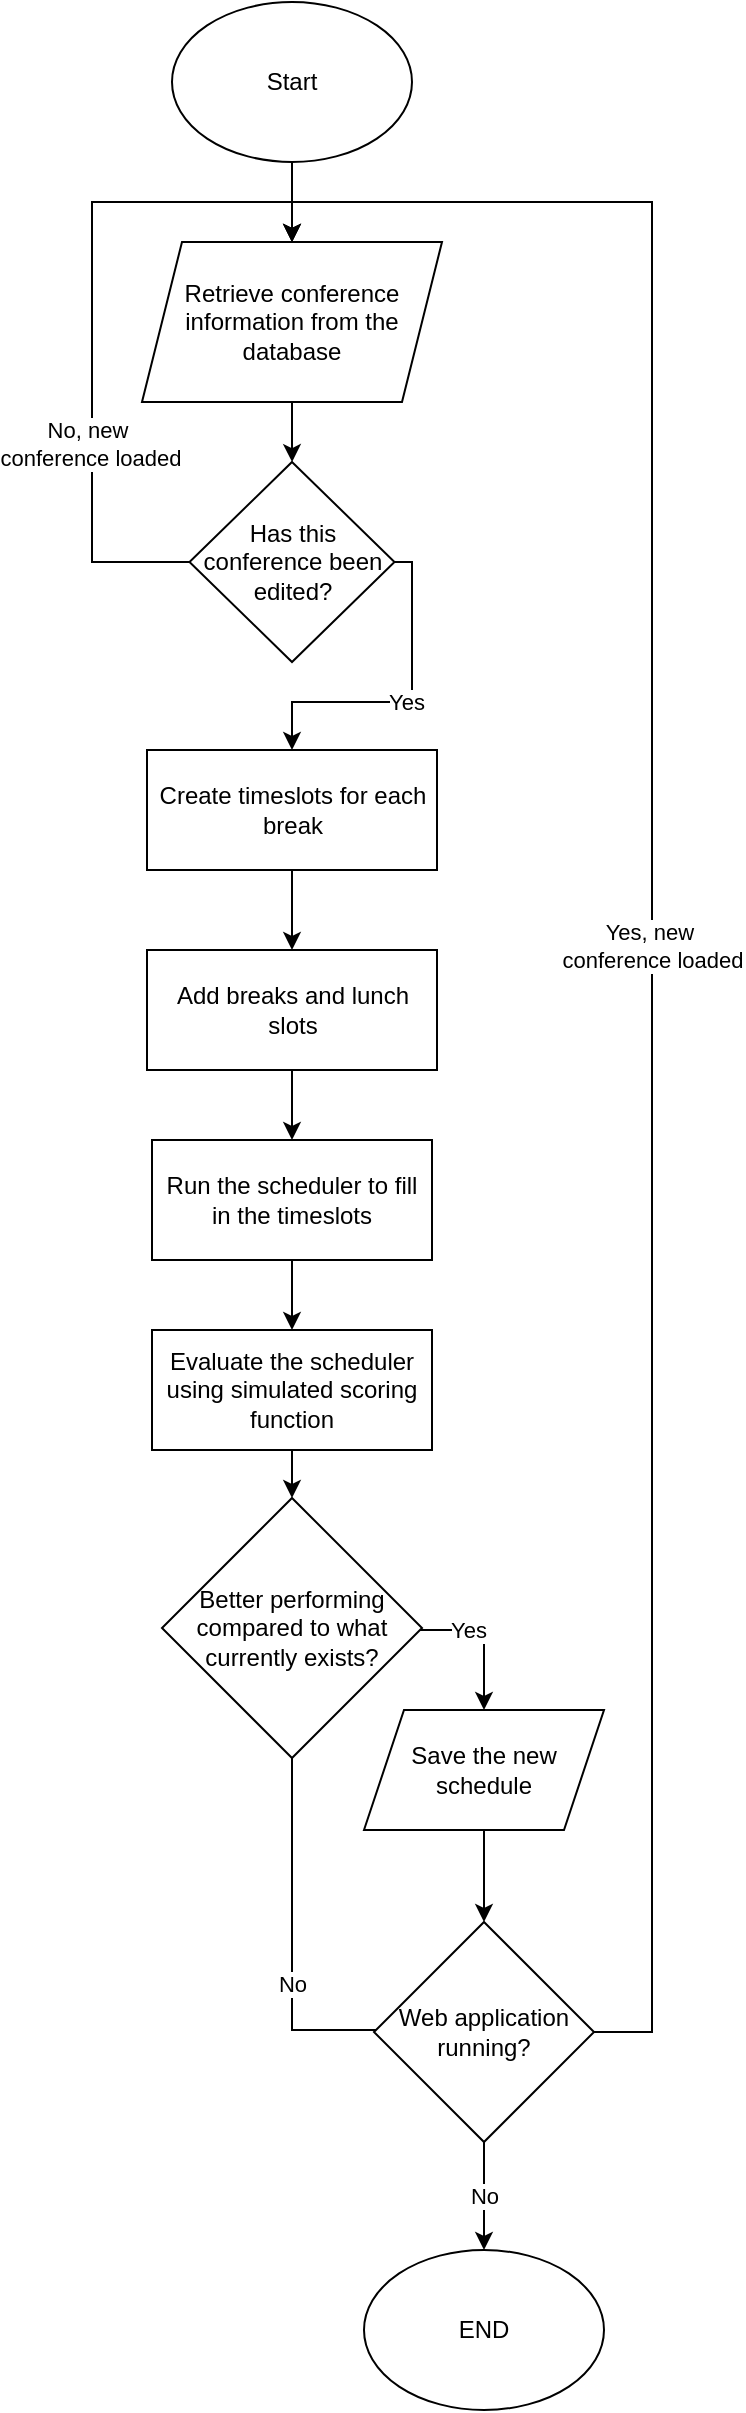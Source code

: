 <mxfile version="24.2.5" type="github">
  <diagram name="Page-1" id="L9EWdKngObACSbmYC5S1">
    <mxGraphModel dx="794" dy="446" grid="1" gridSize="10" guides="1" tooltips="1" connect="1" arrows="1" fold="1" page="1" pageScale="1" pageWidth="827" pageHeight="1169" math="0" shadow="0">
      <root>
        <mxCell id="0" />
        <mxCell id="1" parent="0" />
        <mxCell id="2SStMUthoinW3wqzKq2l-3" value="" style="edgeStyle=orthogonalEdgeStyle;rounded=0;orthogonalLoop=1;jettySize=auto;html=1;" parent="1" source="2SStMUthoinW3wqzKq2l-1" target="2SStMUthoinW3wqzKq2l-2" edge="1">
          <mxGeometry relative="1" as="geometry" />
        </mxCell>
        <mxCell id="2SStMUthoinW3wqzKq2l-1" value="Start" style="ellipse;whiteSpace=wrap;html=1;" parent="1" vertex="1">
          <mxGeometry x="100" y="120" width="120" height="80" as="geometry" />
        </mxCell>
        <mxCell id="CE9BjQxEwYpSyeIQVc04-2" value="" style="edgeStyle=orthogonalEdgeStyle;rounded=0;orthogonalLoop=1;jettySize=auto;html=1;" edge="1" parent="1" source="2SStMUthoinW3wqzKq2l-2" target="CE9BjQxEwYpSyeIQVc04-1">
          <mxGeometry relative="1" as="geometry" />
        </mxCell>
        <mxCell id="2SStMUthoinW3wqzKq2l-2" value="Retrieve conference information from the database" style="shape=parallelogram;perimeter=parallelogramPerimeter;whiteSpace=wrap;html=1;fixedSize=1;" parent="1" vertex="1">
          <mxGeometry x="85" y="240" width="150" height="80" as="geometry" />
        </mxCell>
        <mxCell id="2SStMUthoinW3wqzKq2l-8" value="" style="edgeStyle=orthogonalEdgeStyle;rounded=0;orthogonalLoop=1;jettySize=auto;html=1;" parent="1" source="2SStMUthoinW3wqzKq2l-4" target="2SStMUthoinW3wqzKq2l-7" edge="1">
          <mxGeometry relative="1" as="geometry" />
        </mxCell>
        <mxCell id="2SStMUthoinW3wqzKq2l-4" value="Create timeslots for each break" style="rounded=0;whiteSpace=wrap;html=1;" parent="1" vertex="1">
          <mxGeometry x="87.5" y="494" width="145" height="60" as="geometry" />
        </mxCell>
        <mxCell id="2SStMUthoinW3wqzKq2l-10" value="" style="edgeStyle=orthogonalEdgeStyle;rounded=0;orthogonalLoop=1;jettySize=auto;html=1;" parent="1" source="2SStMUthoinW3wqzKq2l-7" target="2SStMUthoinW3wqzKq2l-9" edge="1">
          <mxGeometry relative="1" as="geometry" />
        </mxCell>
        <mxCell id="2SStMUthoinW3wqzKq2l-7" value="Add breaks and lunch slots" style="rounded=0;whiteSpace=wrap;html=1;" parent="1" vertex="1">
          <mxGeometry x="87.5" y="594" width="145" height="60" as="geometry" />
        </mxCell>
        <mxCell id="2SStMUthoinW3wqzKq2l-14" value="" style="edgeStyle=orthogonalEdgeStyle;rounded=0;orthogonalLoop=1;jettySize=auto;html=1;" parent="1" source="2SStMUthoinW3wqzKq2l-9" target="2SStMUthoinW3wqzKq2l-12" edge="1">
          <mxGeometry relative="1" as="geometry" />
        </mxCell>
        <mxCell id="2SStMUthoinW3wqzKq2l-9" value="Run the scheduler to fill in the timeslots" style="rounded=0;whiteSpace=wrap;html=1;" parent="1" vertex="1">
          <mxGeometry x="90" y="689" width="140" height="60" as="geometry" />
        </mxCell>
        <mxCell id="2SStMUthoinW3wqzKq2l-16" value="" style="edgeStyle=orthogonalEdgeStyle;rounded=0;orthogonalLoop=1;jettySize=auto;html=1;" parent="1" source="2SStMUthoinW3wqzKq2l-12" target="2SStMUthoinW3wqzKq2l-15" edge="1">
          <mxGeometry relative="1" as="geometry" />
        </mxCell>
        <mxCell id="2SStMUthoinW3wqzKq2l-12" value="Evaluate the scheduler using simulated scoring function" style="rounded=0;whiteSpace=wrap;html=1;" parent="1" vertex="1">
          <mxGeometry x="90" y="784" width="140" height="60" as="geometry" />
        </mxCell>
        <mxCell id="2SStMUthoinW3wqzKq2l-19" style="edgeStyle=orthogonalEdgeStyle;rounded=0;orthogonalLoop=1;jettySize=auto;html=1;entryX=0.5;entryY=0;entryDx=0;entryDy=0;" parent="1" source="2SStMUthoinW3wqzKq2l-15" target="2SStMUthoinW3wqzKq2l-17" edge="1">
          <mxGeometry relative="1" as="geometry">
            <Array as="points">
              <mxPoint x="256" y="934" />
            </Array>
          </mxGeometry>
        </mxCell>
        <mxCell id="2SStMUthoinW3wqzKq2l-20" value="Yes" style="edgeLabel;html=1;align=center;verticalAlign=middle;resizable=0;points=[];" parent="2SStMUthoinW3wqzKq2l-19" vertex="1" connectable="0">
          <mxGeometry x="-0.354" relative="1" as="geometry">
            <mxPoint as="offset" />
          </mxGeometry>
        </mxCell>
        <mxCell id="2SStMUthoinW3wqzKq2l-24" value="No" style="edgeStyle=orthogonalEdgeStyle;rounded=0;orthogonalLoop=1;jettySize=auto;html=1;entryX=0;entryY=0.5;entryDx=0;entryDy=0;" parent="1" source="2SStMUthoinW3wqzKq2l-15" target="2SStMUthoinW3wqzKq2l-22" edge="1">
          <mxGeometry relative="1" as="geometry">
            <Array as="points">
              <mxPoint x="160" y="1134" />
              <mxPoint x="225" y="1134" />
            </Array>
          </mxGeometry>
        </mxCell>
        <mxCell id="2SStMUthoinW3wqzKq2l-15" value="Better performing compared to what currently exists?" style="rhombus;whiteSpace=wrap;html=1;" parent="1" vertex="1">
          <mxGeometry x="95" y="868" width="130" height="130" as="geometry" />
        </mxCell>
        <mxCell id="2SStMUthoinW3wqzKq2l-23" value="" style="edgeStyle=orthogonalEdgeStyle;rounded=0;orthogonalLoop=1;jettySize=auto;html=1;" parent="1" source="2SStMUthoinW3wqzKq2l-17" target="2SStMUthoinW3wqzKq2l-22" edge="1">
          <mxGeometry relative="1" as="geometry" />
        </mxCell>
        <mxCell id="2SStMUthoinW3wqzKq2l-17" value="Save the new schedule" style="shape=parallelogram;perimeter=parallelogramPerimeter;whiteSpace=wrap;html=1;fixedSize=1;" parent="1" vertex="1">
          <mxGeometry x="196" y="974" width="120" height="60" as="geometry" />
        </mxCell>
        <mxCell id="2SStMUthoinW3wqzKq2l-25" value="Yes, new&amp;nbsp;&lt;div&gt;conference loaded&lt;/div&gt;" style="edgeStyle=orthogonalEdgeStyle;rounded=0;orthogonalLoop=1;jettySize=auto;html=1;entryX=0.5;entryY=0;entryDx=0;entryDy=0;" parent="1" source="2SStMUthoinW3wqzKq2l-22" target="2SStMUthoinW3wqzKq2l-2" edge="1">
          <mxGeometry relative="1" as="geometry">
            <Array as="points">
              <mxPoint x="340" y="1135" />
              <mxPoint x="340" y="220" />
              <mxPoint x="160" y="220" />
            </Array>
            <mxPoint as="offset" />
          </mxGeometry>
        </mxCell>
        <mxCell id="2SStMUthoinW3wqzKq2l-27" value="No" style="edgeStyle=orthogonalEdgeStyle;rounded=0;orthogonalLoop=1;jettySize=auto;html=1;" parent="1" source="2SStMUthoinW3wqzKq2l-22" target="2SStMUthoinW3wqzKq2l-26" edge="1">
          <mxGeometry relative="1" as="geometry" />
        </mxCell>
        <mxCell id="2SStMUthoinW3wqzKq2l-22" value="Web application running?" style="rhombus;whiteSpace=wrap;html=1;" parent="1" vertex="1">
          <mxGeometry x="201" y="1080" width="110" height="110" as="geometry" />
        </mxCell>
        <mxCell id="2SStMUthoinW3wqzKq2l-26" value="END" style="ellipse;whiteSpace=wrap;html=1;" parent="1" vertex="1">
          <mxGeometry x="196" y="1244" width="120" height="80" as="geometry" />
        </mxCell>
        <mxCell id="CE9BjQxEwYpSyeIQVc04-8" value="Yes" style="edgeStyle=orthogonalEdgeStyle;rounded=0;orthogonalLoop=1;jettySize=auto;html=1;entryX=0.5;entryY=0;entryDx=0;entryDy=0;" edge="1" parent="1" source="CE9BjQxEwYpSyeIQVc04-1" target="2SStMUthoinW3wqzKq2l-4">
          <mxGeometry relative="1" as="geometry">
            <Array as="points">
              <mxPoint x="220" y="400" />
              <mxPoint x="220" y="470" />
              <mxPoint x="160" y="470" />
            </Array>
          </mxGeometry>
        </mxCell>
        <mxCell id="CE9BjQxEwYpSyeIQVc04-9" style="edgeStyle=orthogonalEdgeStyle;rounded=0;orthogonalLoop=1;jettySize=auto;html=1;entryX=0.5;entryY=0;entryDx=0;entryDy=0;" edge="1" parent="1" source="CE9BjQxEwYpSyeIQVc04-1" target="2SStMUthoinW3wqzKq2l-2">
          <mxGeometry relative="1" as="geometry">
            <mxPoint x="60" y="220" as="targetPoint" />
            <Array as="points">
              <mxPoint x="60" y="400" />
              <mxPoint x="60" y="220" />
              <mxPoint x="160" y="220" />
            </Array>
          </mxGeometry>
        </mxCell>
        <mxCell id="CE9BjQxEwYpSyeIQVc04-10" value="No, new&amp;nbsp;&lt;div&gt;conference loaded&lt;/div&gt;" style="edgeLabel;html=1;align=center;verticalAlign=middle;resizable=0;points=[];" vertex="1" connectable="0" parent="CE9BjQxEwYpSyeIQVc04-9">
          <mxGeometry x="-0.378" y="1" relative="1" as="geometry">
            <mxPoint as="offset" />
          </mxGeometry>
        </mxCell>
        <mxCell id="CE9BjQxEwYpSyeIQVc04-1" value="Has this conference been edited?" style="rhombus;whiteSpace=wrap;html=1;" vertex="1" parent="1">
          <mxGeometry x="108.75" y="350" width="102.5" height="100" as="geometry" />
        </mxCell>
      </root>
    </mxGraphModel>
  </diagram>
</mxfile>
